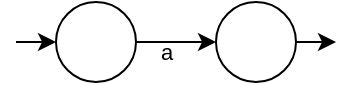 <mxfile compressed="false" version="20.4.1" type="github" pages="9">
  <diagram id="FjFBD52PPPTVZgeCrdec" name="Simple Transition">
    <mxGraphModel dx="1422" dy="796" grid="1" gridSize="10" guides="1" tooltips="1" connect="1" arrows="1" fold="1" page="1" pageScale="1" pageWidth="450" pageHeight="50" math="0" shadow="0">
      <root>
        <mxCell id="0" />
        <mxCell id="1" parent="0" />
        <mxCell id="ZcSYiOxCEgLbsl9b3wAu-1" value="" style="ellipse;whiteSpace=wrap;html=1;aspect=fixed;" parent="1" vertex="1">
          <mxGeometry x="165" y="5" width="40" height="40" as="geometry" />
        </mxCell>
        <mxCell id="ZcSYiOxCEgLbsl9b3wAu-2" value="" style="ellipse;whiteSpace=wrap;html=1;aspect=fixed;shadow=0;" parent="1" vertex="1">
          <mxGeometry x="245" y="5" width="40" height="40" as="geometry" />
        </mxCell>
        <mxCell id="ZcSYiOxCEgLbsl9b3wAu-3" value="a" style="endArrow=classic;html=1;rounded=0;exitX=1;exitY=0.5;exitDx=0;exitDy=0;entryX=0;entryY=0.5;entryDx=0;entryDy=0;labelBackgroundColor=none;" parent="1" source="ZcSYiOxCEgLbsl9b3wAu-1" target="ZcSYiOxCEgLbsl9b3wAu-2" edge="1">
          <mxGeometry x="-0.25" y="-5" width="50" height="50" relative="1" as="geometry">
            <mxPoint x="240" y="145" as="sourcePoint" />
            <mxPoint x="290" y="95" as="targetPoint" />
            <mxPoint as="offset" />
          </mxGeometry>
        </mxCell>
        <mxCell id="ZcSYiOxCEgLbsl9b3wAu-5" value="" style="endArrow=classic;html=1;rounded=0;entryX=0;entryY=0.5;entryDx=0;entryDy=0;" parent="1" target="ZcSYiOxCEgLbsl9b3wAu-1" edge="1">
          <mxGeometry width="50" height="50" relative="1" as="geometry">
            <mxPoint x="145" y="25" as="sourcePoint" />
            <mxPoint x="295" y="95" as="targetPoint" />
          </mxGeometry>
        </mxCell>
        <mxCell id="ZcSYiOxCEgLbsl9b3wAu-6" value="" style="endArrow=classic;html=1;rounded=0;exitX=1;exitY=0.5;exitDx=0;exitDy=0;" parent="1" source="ZcSYiOxCEgLbsl9b3wAu-2" edge="1">
          <mxGeometry width="50" height="50" relative="1" as="geometry">
            <mxPoint x="375" y="65" as="sourcePoint" />
            <mxPoint x="305" y="25" as="targetPoint" />
          </mxGeometry>
        </mxCell>
      </root>
    </mxGraphModel>
  </diagram>
  <diagram id="ExRZZvXYkZQcpSpnyIzT" name="Alternative">
    <mxGraphModel dx="1422" dy="796" grid="1" gridSize="10" guides="1" tooltips="1" connect="1" arrows="1" fold="1" page="1" pageScale="1" pageWidth="450" pageHeight="200" math="0" shadow="0">
      <root>
        <mxCell id="0" />
        <mxCell id="1" parent="0" />
        <mxCell id="WT29fgqmvK17CbrcokTM-7" value="A(t)" style="ellipse;whiteSpace=wrap;html=1;shadow=0;" parent="1" vertex="1">
          <mxGeometry x="145" y="110" width="160" height="80" as="geometry" />
        </mxCell>
        <mxCell id="WT29fgqmvK17CbrcokTM-8" value="A(s)" style="ellipse;whiteSpace=wrap;html=1;shadow=0;" parent="1" vertex="1">
          <mxGeometry x="145" y="10" width="160" height="80" as="geometry" />
        </mxCell>
        <mxCell id="WT29fgqmvK17CbrcokTM-1" value="" style="ellipse;whiteSpace=wrap;html=1;aspect=fixed;shadow=0;" parent="1" vertex="1">
          <mxGeometry x="85" y="80" width="40" height="40" as="geometry" />
        </mxCell>
        <mxCell id="WT29fgqmvK17CbrcokTM-2" value="" style="endArrow=classic;html=1;rounded=0;entryX=0;entryY=0.5;entryDx=0;entryDy=0;" parent="1" target="WT29fgqmvK17CbrcokTM-1" edge="1">
          <mxGeometry width="50" height="50" relative="1" as="geometry">
            <mxPoint x="55" y="100" as="sourcePoint" />
            <mxPoint x="335" y="210" as="targetPoint" />
          </mxGeometry>
        </mxCell>
        <mxCell id="WT29fgqmvK17CbrcokTM-3" value="s&lt;sub&gt;s&lt;/sub&gt;" style="ellipse;whiteSpace=wrap;html=1;aspect=fixed;shadow=0;" parent="1" vertex="1">
          <mxGeometry x="165" y="30" width="40" height="40" as="geometry" />
        </mxCell>
        <mxCell id="WT29fgqmvK17CbrcokTM-4" value="s&lt;sub&gt;t&lt;/sub&gt;" style="ellipse;whiteSpace=wrap;html=1;aspect=fixed;shadow=0;" parent="1" vertex="1">
          <mxGeometry x="165" y="130" width="40" height="40" as="geometry" />
        </mxCell>
        <mxCell id="WT29fgqmvK17CbrcokTM-5" value="e&lt;sub&gt;s&lt;/sub&gt;" style="ellipse;whiteSpace=wrap;html=1;aspect=fixed;shadow=0;" parent="1" vertex="1">
          <mxGeometry x="245" y="30" width="40" height="40" as="geometry" />
        </mxCell>
        <mxCell id="WT29fgqmvK17CbrcokTM-6" value="e&lt;sub&gt;t&lt;/sub&gt;" style="ellipse;whiteSpace=wrap;html=1;aspect=fixed;shadow=0;" parent="1" vertex="1">
          <mxGeometry x="245" y="130" width="40" height="40" as="geometry" />
        </mxCell>
        <mxCell id="WT29fgqmvK17CbrcokTM-11" value="&lt;strong role=&quot;doc-subtitle&quot; class=&quot;header-char&quot;&gt;ε&lt;/strong&gt;" style="endArrow=classic;html=1;rounded=0;entryX=0;entryY=0.5;entryDx=0;entryDy=0;exitX=1;exitY=0.5;exitDx=0;exitDy=0;labelBackgroundColor=none;" parent="1" source="WT29fgqmvK17CbrcokTM-1" target="WT29fgqmvK17CbrcokTM-3" edge="1">
          <mxGeometry x="-0.317" y="5" width="50" height="50" relative="1" as="geometry">
            <mxPoint x="275" y="170" as="sourcePoint" />
            <mxPoint x="325" y="120" as="targetPoint" />
            <mxPoint as="offset" />
          </mxGeometry>
        </mxCell>
        <mxCell id="WT29fgqmvK17CbrcokTM-12" value="&lt;strong role=&quot;doc-subtitle&quot; class=&quot;header-char&quot;&gt;ε&lt;/strong&gt;" style="endArrow=classic;html=1;rounded=0;exitX=1;exitY=0.5;exitDx=0;exitDy=0;entryX=0;entryY=0.5;entryDx=0;entryDy=0;labelBackgroundColor=none;" parent="1" source="WT29fgqmvK17CbrcokTM-1" target="WT29fgqmvK17CbrcokTM-4" edge="1">
          <mxGeometry x="-0.317" y="-5" width="50" height="50" relative="1" as="geometry">
            <mxPoint x="275" y="170" as="sourcePoint" />
            <mxPoint x="325" y="120" as="targetPoint" />
            <mxPoint as="offset" />
          </mxGeometry>
        </mxCell>
        <mxCell id="WT29fgqmvK17CbrcokTM-14" value="" style="ellipse;whiteSpace=wrap;html=1;aspect=fixed;shadow=0;" parent="1" vertex="1">
          <mxGeometry x="325" y="80" width="40" height="40" as="geometry" />
        </mxCell>
        <mxCell id="WT29fgqmvK17CbrcokTM-16" value="&lt;strong role=&quot;doc-subtitle&quot; class=&quot;header-char&quot;&gt;ε&lt;/strong&gt;" style="endArrow=classic;html=1;curved=1;exitX=1;exitY=0.5;exitDx=0;exitDy=0;entryX=0;entryY=0.5;entryDx=0;entryDy=0;labelBackgroundColor=none;" parent="1" source="WT29fgqmvK17CbrcokTM-6" target="WT29fgqmvK17CbrcokTM-14" edge="1">
          <mxGeometry x="0.317" y="-5" width="50" height="50" relative="1" as="geometry">
            <mxPoint x="345" y="200" as="sourcePoint" />
            <mxPoint x="395" y="150" as="targetPoint" />
            <mxPoint as="offset" />
          </mxGeometry>
        </mxCell>
        <mxCell id="WT29fgqmvK17CbrcokTM-17" value="&lt;strong role=&quot;doc-subtitle&quot; class=&quot;header-char&quot;&gt;ε&lt;/strong&gt;" style="endArrow=classic;html=1;curved=1;exitX=1;exitY=0.5;exitDx=0;exitDy=0;entryX=0;entryY=0.5;entryDx=0;entryDy=0;labelBackgroundColor=none;" parent="1" source="WT29fgqmvK17CbrcokTM-5" target="WT29fgqmvK17CbrcokTM-14" edge="1">
          <mxGeometry x="0.317" y="5" width="50" height="50" relative="1" as="geometry">
            <mxPoint x="375" y="220" as="sourcePoint" />
            <mxPoint x="425" y="170" as="targetPoint" />
            <mxPoint as="offset" />
          </mxGeometry>
        </mxCell>
        <mxCell id="IZQ4M4dnEzdrFTTiwhNa-1" value="" style="endArrow=classic;html=1;curved=1;exitX=1;exitY=0.5;exitDx=0;exitDy=0;" parent="1" source="WT29fgqmvK17CbrcokTM-14" edge="1">
          <mxGeometry width="50" height="50" relative="1" as="geometry">
            <mxPoint x="205" y="170" as="sourcePoint" />
            <mxPoint x="395" y="100" as="targetPoint" />
          </mxGeometry>
        </mxCell>
      </root>
    </mxGraphModel>
  </diagram>
  <diagram id="haSEezHQOdK9hgZTcB3U" name="Concatenation">
    <mxGraphModel dx="1422" dy="796" grid="1" gridSize="10" guides="1" tooltips="1" connect="1" arrows="1" fold="1" page="1" pageScale="1" pageWidth="450" pageHeight="100" math="0" shadow="0">
      <root>
        <mxCell id="0" />
        <mxCell id="1" parent="0" />
        <mxCell id="R_yFf4bAVIIkgoLTpM1l-1" value="A(t)" style="ellipse;whiteSpace=wrap;html=1;shadow=0;fillColor=none;" parent="1" vertex="1">
          <mxGeometry x="195" y="10" width="160" height="80" as="geometry" />
        </mxCell>
        <mxCell id="R_yFf4bAVIIkgoLTpM1l-2" value="A(s)" style="ellipse;whiteSpace=wrap;html=1;shadow=0;fillColor=none;fillStyle=dashed;gradientColor=none;" parent="1" vertex="1">
          <mxGeometry x="95" y="10" width="160" height="80" as="geometry" />
        </mxCell>
        <mxCell id="R_yFf4bAVIIkgoLTpM1l-3" value="" style="ellipse;whiteSpace=wrap;html=1;aspect=fixed;shadow=0;" parent="1" vertex="1">
          <mxGeometry x="35" y="30" width="40" height="40" as="geometry" />
        </mxCell>
        <mxCell id="R_yFf4bAVIIkgoLTpM1l-4" value="" style="endArrow=classic;html=1;rounded=0;entryX=0;entryY=0.5;entryDx=0;entryDy=0;" parent="1" target="R_yFf4bAVIIkgoLTpM1l-3" edge="1">
          <mxGeometry width="50" height="50" relative="1" as="geometry">
            <mxPoint x="15" y="50" as="sourcePoint" />
            <mxPoint x="285" y="160" as="targetPoint" />
          </mxGeometry>
        </mxCell>
        <mxCell id="R_yFf4bAVIIkgoLTpM1l-5" value="s&lt;sub&gt;s&lt;/sub&gt;" style="ellipse;whiteSpace=wrap;html=1;aspect=fixed;shadow=0;" parent="1" vertex="1">
          <mxGeometry x="115" y="30" width="40" height="40" as="geometry" />
        </mxCell>
        <mxCell id="R_yFf4bAVIIkgoLTpM1l-7" value="e&lt;sub&gt;s&lt;/sub&gt;/s&lt;sub&gt;t&lt;/sub&gt;&lt;br&gt;&lt;sub&gt;&lt;/sub&gt;" style="ellipse;whiteSpace=wrap;html=1;aspect=fixed;shadow=0;" parent="1" vertex="1">
          <mxGeometry x="205" y="30" width="40" height="40" as="geometry" />
        </mxCell>
        <mxCell id="R_yFf4bAVIIkgoLTpM1l-8" value="e&lt;sub&gt;t&lt;/sub&gt;" style="ellipse;whiteSpace=wrap;html=1;aspect=fixed;shadow=0;" parent="1" vertex="1">
          <mxGeometry x="295" y="30" width="40" height="40" as="geometry" />
        </mxCell>
        <mxCell id="R_yFf4bAVIIkgoLTpM1l-9" value="&lt;strong role=&quot;doc-subtitle&quot; class=&quot;header-char&quot;&gt;ε&lt;/strong&gt;" style="endArrow=classic;html=1;rounded=0;entryX=0;entryY=0.5;entryDx=0;entryDy=0;exitX=1;exitY=0.5;exitDx=0;exitDy=0;" parent="1" source="R_yFf4bAVIIkgoLTpM1l-3" target="R_yFf4bAVIIkgoLTpM1l-5" edge="1">
          <mxGeometry x="-0.5" y="10" width="50" height="50" relative="1" as="geometry">
            <mxPoint x="225" y="120" as="sourcePoint" />
            <mxPoint x="275" y="70" as="targetPoint" />
            <mxPoint as="offset" />
          </mxGeometry>
        </mxCell>
        <mxCell id="R_yFf4bAVIIkgoLTpM1l-11" value="" style="ellipse;whiteSpace=wrap;html=1;aspect=fixed;shadow=0;" parent="1" vertex="1">
          <mxGeometry x="375" y="30" width="40" height="40" as="geometry" />
        </mxCell>
        <mxCell id="R_yFf4bAVIIkgoLTpM1l-12" value="&lt;strong role=&quot;doc-subtitle&quot; class=&quot;header-char&quot;&gt;ε&lt;/strong&gt;" style="endArrow=classic;html=1;curved=1;exitX=1;exitY=0.5;exitDx=0;exitDy=0;entryX=0;entryY=0.5;entryDx=0;entryDy=0;" parent="1" source="R_yFf4bAVIIkgoLTpM1l-8" target="R_yFf4bAVIIkgoLTpM1l-11" edge="1">
          <mxGeometry x="0.5" y="10" width="50" height="50" relative="1" as="geometry">
            <mxPoint x="335" y="150" as="sourcePoint" />
            <mxPoint x="385" y="100" as="targetPoint" />
            <mxPoint as="offset" />
          </mxGeometry>
        </mxCell>
        <mxCell id="BfqwEwnX09HDbr6ztwBO-1" value="" style="endArrow=classic;html=1;curved=1;exitX=1;exitY=0.5;exitDx=0;exitDy=0;" parent="1" source="R_yFf4bAVIIkgoLTpM1l-11" edge="1">
          <mxGeometry width="50" height="50" relative="1" as="geometry">
            <mxPoint x="435" y="170" as="sourcePoint" />
            <mxPoint x="435" y="50" as="targetPoint" />
          </mxGeometry>
        </mxCell>
      </root>
    </mxGraphModel>
  </diagram>
  <diagram id="zsSbV3kMjHKZPs7XEsJU" name="Kleene Star">
    <mxGraphModel dx="1422" dy="796" grid="1" gridSize="10" guides="1" tooltips="1" connect="1" arrows="1" fold="1" page="1" pageScale="1" pageWidth="450" pageHeight="150" math="0" shadow="0">
      <root>
        <mxCell id="0" />
        <mxCell id="1" parent="0" />
        <mxCell id="j0ng6TKHk68S0bHAMgDO-2" value="A(s)" style="ellipse;whiteSpace=wrap;html=1;shadow=0;fillColor=none;fillStyle=dashed;gradientColor=none;" parent="1" vertex="1">
          <mxGeometry x="145" y="30" width="160" height="80" as="geometry" />
        </mxCell>
        <mxCell id="j0ng6TKHk68S0bHAMgDO-24" value="ε" style="edgeStyle=orthogonalEdgeStyle;curved=1;orthogonalLoop=1;jettySize=auto;html=1;exitX=0.5;exitY=1;exitDx=0;exitDy=0;entryX=0.5;entryY=1;entryDx=0;entryDy=0;" parent="1" source="j0ng6TKHk68S0bHAMgDO-3" target="j0ng6TKHk68S0bHAMgDO-9" edge="1">
          <mxGeometry y="-10" relative="1" as="geometry">
            <Array as="points">
              <mxPoint x="105" y="130" />
              <mxPoint x="345" y="130" />
            </Array>
            <mxPoint as="offset" />
          </mxGeometry>
        </mxCell>
        <mxCell id="j0ng6TKHk68S0bHAMgDO-3" value="" style="ellipse;whiteSpace=wrap;html=1;aspect=fixed;shadow=0;" parent="1" vertex="1">
          <mxGeometry x="85" y="50" width="40" height="40" as="geometry" />
        </mxCell>
        <mxCell id="j0ng6TKHk68S0bHAMgDO-4" value="" style="endArrow=classic;html=1;rounded=0;entryX=0;entryY=0.5;entryDx=0;entryDy=0;" parent="1" target="j0ng6TKHk68S0bHAMgDO-3" edge="1">
          <mxGeometry width="50" height="50" relative="1" as="geometry">
            <mxPoint x="65" y="70" as="sourcePoint" />
            <mxPoint x="335" y="180" as="targetPoint" />
          </mxGeometry>
        </mxCell>
        <mxCell id="j0ng6TKHk68S0bHAMgDO-5" value="s&lt;sub&gt;s&lt;/sub&gt;" style="ellipse;whiteSpace=wrap;html=1;aspect=fixed;shadow=0;" parent="1" vertex="1">
          <mxGeometry x="165" y="50" width="40" height="40" as="geometry" />
        </mxCell>
        <mxCell id="j0ng6TKHk68S0bHAMgDO-25" value="ε" style="edgeStyle=orthogonalEdgeStyle;curved=1;orthogonalLoop=1;jettySize=auto;html=1;exitX=0.5;exitY=0;exitDx=0;exitDy=0;entryX=0.5;entryY=0;entryDx=0;entryDy=0;" parent="1" source="j0ng6TKHk68S0bHAMgDO-6" target="j0ng6TKHk68S0bHAMgDO-5" edge="1">
          <mxGeometry y="-10" relative="1" as="geometry">
            <Array as="points">
              <mxPoint x="265" y="20" />
              <mxPoint x="185" y="20" />
            </Array>
            <mxPoint as="offset" />
          </mxGeometry>
        </mxCell>
        <mxCell id="j0ng6TKHk68S0bHAMgDO-6" value="e&lt;sub&gt;s&lt;/sub&gt;" style="ellipse;whiteSpace=wrap;html=1;aspect=fixed;shadow=0;" parent="1" vertex="1">
          <mxGeometry x="245" y="50" width="40" height="40" as="geometry" />
        </mxCell>
        <mxCell id="j0ng6TKHk68S0bHAMgDO-8" value="&lt;strong role=&quot;doc-subtitle&quot; class=&quot;header-char&quot;&gt;ε&lt;/strong&gt;" style="endArrow=classic;html=1;rounded=0;entryX=0;entryY=0.5;entryDx=0;entryDy=0;exitX=1;exitY=0.5;exitDx=0;exitDy=0;" parent="1" source="j0ng6TKHk68S0bHAMgDO-3" target="j0ng6TKHk68S0bHAMgDO-5" edge="1">
          <mxGeometry x="-0.5" y="10" width="50" height="50" relative="1" as="geometry">
            <mxPoint x="275" y="140" as="sourcePoint" />
            <mxPoint x="325" y="90" as="targetPoint" />
            <mxPoint as="offset" />
          </mxGeometry>
        </mxCell>
        <mxCell id="j0ng6TKHk68S0bHAMgDO-9" value="" style="ellipse;whiteSpace=wrap;html=1;aspect=fixed;shadow=0;" parent="1" vertex="1">
          <mxGeometry x="325" y="50" width="40" height="40" as="geometry" />
        </mxCell>
        <mxCell id="j0ng6TKHk68S0bHAMgDO-10" value="&lt;strong role=&quot;doc-subtitle&quot; class=&quot;header-char&quot;&gt;ε&lt;/strong&gt;" style="endArrow=classic;html=1;curved=1;exitX=1;exitY=0.5;exitDx=0;exitDy=0;entryX=0;entryY=0.5;entryDx=0;entryDy=0;" parent="1" source="j0ng6TKHk68S0bHAMgDO-6" target="j0ng6TKHk68S0bHAMgDO-9" edge="1">
          <mxGeometry x="0.5" y="10" width="50" height="50" relative="1" as="geometry">
            <mxPoint x="465" y="70.0" as="sourcePoint" />
            <mxPoint x="435" y="120" as="targetPoint" />
            <mxPoint as="offset" />
          </mxGeometry>
        </mxCell>
        <mxCell id="j0ng6TKHk68S0bHAMgDO-11" value="" style="endArrow=classic;html=1;curved=1;exitX=1;exitY=0.5;exitDx=0;exitDy=0;" parent="1" source="j0ng6TKHk68S0bHAMgDO-9" edge="1">
          <mxGeometry width="50" height="50" relative="1" as="geometry">
            <mxPoint x="485" y="190" as="sourcePoint" />
            <mxPoint x="385" y="70" as="targetPoint" />
          </mxGeometry>
        </mxCell>
      </root>
    </mxGraphModel>
  </diagram>
  <diagram id="Zhb08rMJHqOU-aG4_Cx2" name="Example TC - NFA">
    <mxGraphModel dx="981" dy="549" grid="1" gridSize="10" guides="1" tooltips="1" connect="1" arrows="1" fold="1" page="1" pageScale="1" pageWidth="570" pageHeight="200" background="none" math="0" shadow="0">
      <root>
        <mxCell id="0" />
        <mxCell id="1" parent="0" />
        <mxCell id="CbVR_hPS0az8DpD8Irt1-1" value="1" style="ellipse;whiteSpace=wrap;html=1;aspect=fixed;" parent="1" vertex="1">
          <mxGeometry x="30" y="75" width="40" height="40" as="geometry" />
        </mxCell>
        <mxCell id="CbVR_hPS0az8DpD8Irt1-2" value="2" style="ellipse;whiteSpace=wrap;html=1;aspect=fixed;" parent="1" vertex="1">
          <mxGeometry x="90" y="35" width="40" height="40" as="geometry" />
        </mxCell>
        <mxCell id="CbVR_hPS0az8DpD8Irt1-3" value="4" style="ellipse;whiteSpace=wrap;html=1;aspect=fixed;" parent="1" vertex="1">
          <mxGeometry x="90" y="115" width="40" height="40" as="geometry" />
        </mxCell>
        <mxCell id="CbVR_hPS0az8DpD8Irt1-4" value="3" style="ellipse;whiteSpace=wrap;html=1;aspect=fixed;" parent="1" vertex="1">
          <mxGeometry x="150" y="35" width="40" height="40" as="geometry" />
        </mxCell>
        <mxCell id="CbVR_hPS0az8DpD8Irt1-5" value="5" style="ellipse;whiteSpace=wrap;html=1;aspect=fixed;" parent="1" vertex="1">
          <mxGeometry x="150" y="115" width="40" height="40" as="geometry" />
        </mxCell>
        <mxCell id="4pPh4lR1dMZTlUkLBdqt-7" value="ε" style="edgeStyle=orthogonalEdgeStyle;rounded=0;orthogonalLoop=1;jettySize=auto;exitX=1;exitY=0.5;exitDx=0;exitDy=0;entryX=0;entryY=0.5;entryDx=0;entryDy=0;labelBackgroundColor=none;" parent="1" source="CbVR_hPS0az8DpD8Irt1-6" target="CbVR_hPS0az8DpD8Irt1-7" edge="1">
          <mxGeometry y="-10" relative="1" as="geometry">
            <mxPoint as="offset" />
          </mxGeometry>
        </mxCell>
        <mxCell id="4pPh4lR1dMZTlUkLBdqt-15" value="ε" style="edgeStyle=orthogonalEdgeStyle;orthogonalLoop=1;jettySize=auto;exitX=0.5;exitY=0;exitDx=0;exitDy=0;entryX=0.5;entryY=0;entryDx=0;entryDy=0;curved=1;labelBackgroundColor=none;fontStyle=0" parent="1" source="CbVR_hPS0az8DpD8Irt1-6" target="CbVR_hPS0az8DpD8Irt1-13" edge="1">
          <mxGeometry x="0.027" y="10" relative="1" as="geometry">
            <Array as="points">
              <mxPoint x="230" y="25" />
              <mxPoint x="540" y="25" />
            </Array>
            <mxPoint as="offset" />
          </mxGeometry>
        </mxCell>
        <mxCell id="CbVR_hPS0az8DpD8Irt1-6" value="6" style="ellipse;whiteSpace=wrap;html=1;aspect=fixed;" parent="1" vertex="1">
          <mxGeometry x="210" y="75" width="40" height="40" as="geometry" />
        </mxCell>
        <mxCell id="CbVR_hPS0az8DpD8Irt1-7" value="7" style="ellipse;whiteSpace=wrap;html=1;aspect=fixed;" parent="1" vertex="1">
          <mxGeometry x="270" y="75" width="40" height="40" as="geometry" />
        </mxCell>
        <mxCell id="CbVR_hPS0az8DpD8Irt1-8" value="8" style="ellipse;whiteSpace=wrap;html=1;aspect=fixed;" parent="1" vertex="1">
          <mxGeometry x="330" y="35" width="40" height="40" as="geometry" />
        </mxCell>
        <mxCell id="CbVR_hPS0az8DpD8Irt1-9" value="10" style="ellipse;whiteSpace=wrap;html=1;aspect=fixed;" parent="1" vertex="1">
          <mxGeometry x="330" y="115" width="40" height="40" as="geometry" />
        </mxCell>
        <mxCell id="CbVR_hPS0az8DpD8Irt1-10" value="9" style="ellipse;whiteSpace=wrap;html=1;aspect=fixed;" parent="1" vertex="1">
          <mxGeometry x="390" y="35" width="40" height="40" as="geometry" />
        </mxCell>
        <mxCell id="CbVR_hPS0az8DpD8Irt1-11" value="11" style="ellipse;whiteSpace=wrap;html=1;aspect=fixed;" parent="1" vertex="1">
          <mxGeometry x="390" y="115" width="40" height="40" as="geometry" />
        </mxCell>
        <mxCell id="4pPh4lR1dMZTlUkLBdqt-16" value="ε" style="edgeStyle=orthogonalEdgeStyle;rounded=1;orthogonalLoop=1;jettySize=auto;exitX=0.5;exitY=1;exitDx=0;exitDy=0;entryX=0.5;entryY=1;entryDx=0;entryDy=0;labelBackgroundColor=none;" parent="1" source="CbVR_hPS0az8DpD8Irt1-12" target="CbVR_hPS0az8DpD8Irt1-7" edge="1">
          <mxGeometry y="10" relative="1" as="geometry">
            <Array as="points">
              <mxPoint x="470" y="175" />
              <mxPoint x="290" y="175" />
            </Array>
            <mxPoint as="offset" />
          </mxGeometry>
        </mxCell>
        <mxCell id="CbVR_hPS0az8DpD8Irt1-12" value="12" style="ellipse;whiteSpace=wrap;html=1;aspect=fixed;" parent="1" vertex="1">
          <mxGeometry x="450" y="75" width="40" height="40" as="geometry" />
        </mxCell>
        <mxCell id="CbVR_hPS0az8DpD8Irt1-13" value="" style="ellipse;whiteSpace=wrap;html=1;aspect=fixed;perimeterSpacing=1;strokeWidth=1;fillStyle=auto;fillColor=#FFFFFF;" parent="1" vertex="1">
          <mxGeometry x="520" y="75" width="40" height="40" as="geometry" />
        </mxCell>
        <mxCell id="CbVR_hPS0az8DpD8Irt1-14" value="13" style="ellipse;whiteSpace=wrap;html=1;aspect=fixed;fillStyle=auto;strokeWidth=1;fillColor=#FFFFFF;" parent="1" vertex="1">
          <mxGeometry x="525" y="80" width="30" height="30" as="geometry" />
        </mxCell>
        <mxCell id="4pPh4lR1dMZTlUkLBdqt-1" value="ε" style="endArrow=classic;rounded=0;exitX=1;exitY=0;exitDx=0;exitDy=0;entryX=0;entryY=1;entryDx=0;entryDy=0;labelBackgroundColor=none;" parent="1" source="CbVR_hPS0az8DpD8Irt1-1" target="CbVR_hPS0az8DpD8Irt1-2" edge="1">
          <mxGeometry x="0.193" y="7" width="50" height="50" relative="1" as="geometry">
            <mxPoint x="360" y="325" as="sourcePoint" />
            <mxPoint x="410" y="275" as="targetPoint" />
            <mxPoint as="offset" />
          </mxGeometry>
        </mxCell>
        <mxCell id="4pPh4lR1dMZTlUkLBdqt-2" value="ε" style="endArrow=classic;rounded=0;exitX=1;exitY=1;exitDx=0;exitDy=0;entryX=0;entryY=0;entryDx=0;entryDy=0;labelBackgroundColor=none;" parent="1" source="CbVR_hPS0az8DpD8Irt1-1" target="CbVR_hPS0az8DpD8Irt1-3" edge="1">
          <mxGeometry x="0.193" y="-7" width="50" height="50" relative="1" as="geometry">
            <mxPoint x="360" y="325" as="sourcePoint" />
            <mxPoint x="410" y="275" as="targetPoint" />
            <mxPoint as="offset" />
          </mxGeometry>
        </mxCell>
        <mxCell id="4pPh4lR1dMZTlUkLBdqt-3" value="b" style="endArrow=classic;html=1;rounded=0;exitX=1;exitY=0.5;exitDx=0;exitDy=0;entryX=0;entryY=0.5;entryDx=0;entryDy=0;labelBackgroundColor=none;" parent="1" source="CbVR_hPS0az8DpD8Irt1-3" target="CbVR_hPS0az8DpD8Irt1-5" edge="1">
          <mxGeometry y="-10" width="50" height="50" relative="1" as="geometry">
            <mxPoint x="360" y="275" as="sourcePoint" />
            <mxPoint x="410" y="225" as="targetPoint" />
            <mxPoint as="offset" />
          </mxGeometry>
        </mxCell>
        <mxCell id="4pPh4lR1dMZTlUkLBdqt-4" value="a" style="endArrow=classic;html=1;rounded=0;exitX=1;exitY=0.5;exitDx=0;exitDy=0;entryX=0;entryY=0.5;entryDx=0;entryDy=0;labelBackgroundColor=none;" parent="1" source="CbVR_hPS0az8DpD8Irt1-2" target="CbVR_hPS0az8DpD8Irt1-4" edge="1">
          <mxGeometry y="-10" width="50" height="50" relative="1" as="geometry">
            <mxPoint x="360" y="375" as="sourcePoint" />
            <mxPoint x="410" y="325" as="targetPoint" />
            <mxPoint as="offset" />
          </mxGeometry>
        </mxCell>
        <mxCell id="4pPh4lR1dMZTlUkLBdqt-5" value="ε" style="endArrow=classic;rounded=0;exitX=1;exitY=0;exitDx=0;exitDy=0;entryX=0;entryY=1;entryDx=0;entryDy=0;labelBackgroundColor=none;" parent="1" source="CbVR_hPS0az8DpD8Irt1-5" target="CbVR_hPS0az8DpD8Irt1-6" edge="1">
          <mxGeometry x="-0.193" y="-7" width="50" height="50" relative="1" as="geometry">
            <mxPoint x="360" y="325" as="sourcePoint" />
            <mxPoint x="410" y="275" as="targetPoint" />
            <mxPoint as="offset" />
          </mxGeometry>
        </mxCell>
        <mxCell id="4pPh4lR1dMZTlUkLBdqt-6" value="ε" style="endArrow=classic;rounded=0;exitX=1;exitY=1;exitDx=0;exitDy=0;entryX=0;entryY=0;entryDx=0;entryDy=0;labelBackgroundColor=none;" parent="1" source="CbVR_hPS0az8DpD8Irt1-4" target="CbVR_hPS0az8DpD8Irt1-6" edge="1">
          <mxGeometry x="-0.193" y="7" width="50" height="50" relative="1" as="geometry">
            <mxPoint x="360" y="325" as="sourcePoint" />
            <mxPoint x="410" y="275" as="targetPoint" />
            <mxPoint as="offset" />
          </mxGeometry>
        </mxCell>
        <mxCell id="4pPh4lR1dMZTlUkLBdqt-8" value="ε" style="endArrow=classic;rounded=0;exitX=1;exitY=0;exitDx=0;exitDy=0;entryX=0;entryY=1;entryDx=0;entryDy=0;labelBackgroundColor=none;" parent="1" source="CbVR_hPS0az8DpD8Irt1-7" target="CbVR_hPS0az8DpD8Irt1-8" edge="1">
          <mxGeometry x="0.193" y="7" width="50" height="50" relative="1" as="geometry">
            <mxPoint x="360" y="325" as="sourcePoint" />
            <mxPoint x="410" y="275" as="targetPoint" />
            <mxPoint as="offset" />
          </mxGeometry>
        </mxCell>
        <mxCell id="4pPh4lR1dMZTlUkLBdqt-9" value="ε" style="endArrow=classic;rounded=0;exitX=1;exitY=1;exitDx=0;exitDy=0;entryX=0;entryY=0;entryDx=0;entryDy=0;labelBackgroundColor=none;" parent="1" source="CbVR_hPS0az8DpD8Irt1-7" target="CbVR_hPS0az8DpD8Irt1-9" edge="1">
          <mxGeometry x="0.193" y="-7" width="50" height="50" relative="1" as="geometry">
            <mxPoint x="360" y="325" as="sourcePoint" />
            <mxPoint x="410" y="275" as="targetPoint" />
            <mxPoint as="offset" />
          </mxGeometry>
        </mxCell>
        <mxCell id="4pPh4lR1dMZTlUkLBdqt-10" value="b" style="endArrow=classic;html=1;rounded=0;exitX=1;exitY=0.5;exitDx=0;exitDy=0;entryX=0;entryY=0.5;entryDx=0;entryDy=0;labelBackgroundColor=none;" parent="1" source="CbVR_hPS0az8DpD8Irt1-9" target="CbVR_hPS0az8DpD8Irt1-11" edge="1">
          <mxGeometry y="-10" width="50" height="50" relative="1" as="geometry">
            <mxPoint x="360" y="325" as="sourcePoint" />
            <mxPoint x="410" y="275" as="targetPoint" />
            <mxPoint as="offset" />
          </mxGeometry>
        </mxCell>
        <mxCell id="4pPh4lR1dMZTlUkLBdqt-11" value="a" style="endArrow=classic;html=1;rounded=0;exitX=1;exitY=0.5;exitDx=0;exitDy=0;entryX=0;entryY=0.5;entryDx=0;entryDy=0;labelBackgroundColor=none;" parent="1" source="CbVR_hPS0az8DpD8Irt1-8" target="CbVR_hPS0az8DpD8Irt1-10" edge="1">
          <mxGeometry y="-10" width="50" height="50" relative="1" as="geometry">
            <mxPoint x="360" y="325" as="sourcePoint" />
            <mxPoint x="410" y="275" as="targetPoint" />
            <mxPoint as="offset" />
          </mxGeometry>
        </mxCell>
        <mxCell id="4pPh4lR1dMZTlUkLBdqt-12" value="ε" style="endArrow=classic;rounded=0;exitX=1;exitY=1;exitDx=0;exitDy=0;entryX=0;entryY=0;entryDx=0;entryDy=0;labelBackgroundColor=none;" parent="1" source="CbVR_hPS0az8DpD8Irt1-10" target="CbVR_hPS0az8DpD8Irt1-12" edge="1">
          <mxGeometry x="-0.193" y="7" width="50" height="50" relative="1" as="geometry">
            <mxPoint x="360" y="325" as="sourcePoint" />
            <mxPoint x="410" y="275" as="targetPoint" />
            <mxPoint as="offset" />
          </mxGeometry>
        </mxCell>
        <mxCell id="4pPh4lR1dMZTlUkLBdqt-13" value="ε" style="endArrow=classic;rounded=0;exitX=1;exitY=0;exitDx=0;exitDy=0;entryX=0;entryY=1;entryDx=0;entryDy=0;labelBackgroundColor=none;" parent="1" source="CbVR_hPS0az8DpD8Irt1-11" target="CbVR_hPS0az8DpD8Irt1-12" edge="1">
          <mxGeometry x="-0.193" y="-7" width="50" height="50" relative="1" as="geometry">
            <mxPoint x="360" y="325" as="sourcePoint" />
            <mxPoint x="410" y="275" as="targetPoint" />
            <mxPoint as="offset" />
          </mxGeometry>
        </mxCell>
        <mxCell id="4pPh4lR1dMZTlUkLBdqt-14" value="ε" style="endArrow=classic;rounded=0;exitX=1;exitY=0.5;exitDx=0;exitDy=0;entryX=0;entryY=0.5;entryDx=0;entryDy=0;labelBackgroundColor=none;" parent="1" source="CbVR_hPS0az8DpD8Irt1-12" target="CbVR_hPS0az8DpD8Irt1-13" edge="1">
          <mxGeometry x="0.026" y="-10" width="50" height="50" relative="1" as="geometry">
            <mxPoint x="360" y="325" as="sourcePoint" />
            <mxPoint x="410" y="275" as="targetPoint" />
            <mxPoint as="offset" />
          </mxGeometry>
        </mxCell>
        <mxCell id="T5pEHU_m6I3NROjut07v-3" value="" style="endArrow=classic;html=1;rounded=0;entryX=0;entryY=0.5;entryDx=0;entryDy=0;" edge="1" parent="1" target="CbVR_hPS0az8DpD8Irt1-1">
          <mxGeometry width="50" height="50" relative="1" as="geometry">
            <mxPoint x="10" y="95" as="sourcePoint" />
            <mxPoint x="510" y="190" as="targetPoint" />
          </mxGeometry>
        </mxCell>
      </root>
    </mxGraphModel>
  </diagram>
  <diagram name="Example TC - Marked" id="gX3UvCxO__ELKGtRYlOD">
    <mxGraphModel dx="1422" dy="796" grid="1" gridSize="10" guides="1" tooltips="1" connect="1" arrows="1" fold="1" page="1" pageScale="1" pageWidth="690" pageHeight="980" background="none" math="0" shadow="0">
      <root>
        <mxCell id="VWb0fIXRafb4I4adqrAK-0" />
        <mxCell id="VWb0fIXRafb4I4adqrAK-1" parent="VWb0fIXRafb4I4adqrAK-0" />
        <mxCell id="VWb0fIXRafb4I4adqrAK-2" value="" style="ellipse;whiteSpace=wrap;html=1;labelBackgroundColor=none;fillStyle=auto;strokeWidth=1;fillColor=#d0cee2;strokeColor=#56517e;verticalAlign=middle;labelPosition=right;verticalLabelPosition=middle;align=left;" vertex="1" parent="VWb0fIXRafb4I4adqrAK-1">
          <mxGeometry x="280" width="440" height="360" as="geometry" />
        </mxCell>
        <mxCell id="VWb0fIXRafb4I4adqrAK-3" value="A(a|b)" style="ellipse;whiteSpace=wrap;html=1;fillStyle=auto;strokeWidth=1;fillColor=#b0e3e6;labelBackgroundColor=none;strokeColor=#0e8088;opacity=80;" vertex="1" parent="VWb0fIXRafb4I4adqrAK-1">
          <mxGeometry x="360" y="40" width="280" height="280" as="geometry" />
        </mxCell>
        <mxCell id="VWb0fIXRafb4I4adqrAK-4" value="A(b)" style="ellipse;whiteSpace=wrap;html=1;fillStyle=auto;strokeWidth=1;fillColor=#ffe6cc;verticalAlign=top;strokeColor=#d79b00;" vertex="1" parent="VWb0fIXRafb4I4adqrAK-1">
          <mxGeometry x="430" y="220" width="140" height="80" as="geometry" />
        </mxCell>
        <mxCell id="VWb0fIXRafb4I4adqrAK-5" value="A(a)" style="ellipse;whiteSpace=wrap;html=1;fillStyle=auto;strokeWidth=1;fillColor=#fff2cc;verticalAlign=top;strokeColor=#d6b656;" vertex="1" parent="VWb0fIXRafb4I4adqrAK-1">
          <mxGeometry x="430" y="60" width="140" height="80" as="geometry" />
        </mxCell>
        <mxCell id="VWb0fIXRafb4I4adqrAK-6" value="A(a|b)" style="ellipse;whiteSpace=wrap;html=1;fillStyle=auto;strokeWidth=1;fillColor=#f8cecc;labelBackgroundColor=none;strokeColor=#b85450;opacity=80;" vertex="1" parent="VWb0fIXRafb4I4adqrAK-1">
          <mxGeometry x="40" y="40" width="280" height="280" as="geometry" />
        </mxCell>
        <mxCell id="VWb0fIXRafb4I4adqrAK-7" value="A(a)" style="ellipse;whiteSpace=wrap;html=1;fillStyle=auto;strokeWidth=1;fillColor=#d5e8d4;verticalAlign=top;strokeColor=#82b366;" vertex="1" parent="VWb0fIXRafb4I4adqrAK-1">
          <mxGeometry x="110" y="60" width="140" height="80" as="geometry" />
        </mxCell>
        <mxCell id="VWb0fIXRafb4I4adqrAK-8" value="A(b)" style="ellipse;whiteSpace=wrap;html=1;fillStyle=auto;strokeWidth=1;fillColor=#dae8fc;verticalAlign=top;strokeColor=#6c8ebf;" vertex="1" parent="VWb0fIXRafb4I4adqrAK-1">
          <mxGeometry x="110" y="220" width="140" height="80" as="geometry" />
        </mxCell>
        <mxCell id="VWb0fIXRafb4I4adqrAK-9" value="1" style="ellipse;whiteSpace=wrap;html=1;aspect=fixed;" vertex="1" parent="VWb0fIXRafb4I4adqrAK-1">
          <mxGeometry x="40" y="160" width="40" height="40" as="geometry" />
        </mxCell>
        <mxCell id="VWb0fIXRafb4I4adqrAK-10" value="2" style="ellipse;whiteSpace=wrap;html=1;aspect=fixed;" vertex="1" parent="VWb0fIXRafb4I4adqrAK-1">
          <mxGeometry x="120" y="80" width="40" height="40" as="geometry" />
        </mxCell>
        <mxCell id="VWb0fIXRafb4I4adqrAK-11" value="4" style="ellipse;whiteSpace=wrap;html=1;aspect=fixed;" vertex="1" parent="VWb0fIXRafb4I4adqrAK-1">
          <mxGeometry x="120" y="240" width="40" height="40" as="geometry" />
        </mxCell>
        <mxCell id="VWb0fIXRafb4I4adqrAK-12" value="3" style="ellipse;whiteSpace=wrap;html=1;aspect=fixed;" vertex="1" parent="VWb0fIXRafb4I4adqrAK-1">
          <mxGeometry x="200" y="80" width="40" height="40" as="geometry" />
        </mxCell>
        <mxCell id="VWb0fIXRafb4I4adqrAK-13" value="5" style="ellipse;whiteSpace=wrap;html=1;aspect=fixed;" vertex="1" parent="VWb0fIXRafb4I4adqrAK-1">
          <mxGeometry x="200" y="240" width="40" height="40" as="geometry" />
        </mxCell>
        <mxCell id="VWb0fIXRafb4I4adqrAK-14" value="&lt;strong role=&quot;doc-subtitle&quot; class=&quot;header-char&quot;&gt;ε&lt;/strong&gt;" style="edgeStyle=orthogonalEdgeStyle;rounded=0;orthogonalLoop=1;jettySize=auto;html=1;exitX=1;exitY=0.5;exitDx=0;exitDy=0;entryX=0;entryY=0.5;entryDx=0;entryDy=0;labelBackgroundColor=none;" edge="1" parent="VWb0fIXRafb4I4adqrAK-1" source="VWb0fIXRafb4I4adqrAK-16" target="VWb0fIXRafb4I4adqrAK-17">
          <mxGeometry y="-10" relative="1" as="geometry">
            <mxPoint as="offset" />
          </mxGeometry>
        </mxCell>
        <mxCell id="VWb0fIXRafb4I4adqrAK-15" value="&lt;strong role=&quot;doc-subtitle&quot; class=&quot;header-char&quot;&gt;ε&lt;/strong&gt;" style="edgeStyle=orthogonalEdgeStyle;orthogonalLoop=1;jettySize=auto;html=1;exitX=0.5;exitY=0;exitDx=0;exitDy=0;entryX=0.5;entryY=0;entryDx=0;entryDy=0;curved=1;labelBackgroundColor=none;" edge="1" parent="VWb0fIXRafb4I4adqrAK-1" source="VWb0fIXRafb4I4adqrAK-16" target="VWb0fIXRafb4I4adqrAK-24">
          <mxGeometry x="0.002" y="-10" relative="1" as="geometry">
            <Array as="points">
              <mxPoint x="300" y="20" />
              <mxPoint x="700" y="20" />
            </Array>
            <mxPoint as="offset" />
          </mxGeometry>
        </mxCell>
        <mxCell id="VWb0fIXRafb4I4adqrAK-16" value="6" style="ellipse;whiteSpace=wrap;html=1;aspect=fixed;" vertex="1" parent="VWb0fIXRafb4I4adqrAK-1">
          <mxGeometry x="280" y="160" width="40" height="40" as="geometry" />
        </mxCell>
        <mxCell id="VWb0fIXRafb4I4adqrAK-17" value="7" style="ellipse;whiteSpace=wrap;html=1;aspect=fixed;" vertex="1" parent="VWb0fIXRafb4I4adqrAK-1">
          <mxGeometry x="360" y="160" width="40" height="40" as="geometry" />
        </mxCell>
        <mxCell id="VWb0fIXRafb4I4adqrAK-18" value="8" style="ellipse;whiteSpace=wrap;html=1;aspect=fixed;" vertex="1" parent="VWb0fIXRafb4I4adqrAK-1">
          <mxGeometry x="440" y="80" width="40" height="40" as="geometry" />
        </mxCell>
        <mxCell id="VWb0fIXRafb4I4adqrAK-19" value="10" style="ellipse;whiteSpace=wrap;html=1;aspect=fixed;" vertex="1" parent="VWb0fIXRafb4I4adqrAK-1">
          <mxGeometry x="440" y="240" width="40" height="40" as="geometry" />
        </mxCell>
        <mxCell id="VWb0fIXRafb4I4adqrAK-20" value="9" style="ellipse;whiteSpace=wrap;html=1;aspect=fixed;" vertex="1" parent="VWb0fIXRafb4I4adqrAK-1">
          <mxGeometry x="520" y="80" width="40" height="40" as="geometry" />
        </mxCell>
        <mxCell id="VWb0fIXRafb4I4adqrAK-21" value="11" style="ellipse;whiteSpace=wrap;html=1;aspect=fixed;" vertex="1" parent="VWb0fIXRafb4I4adqrAK-1">
          <mxGeometry x="520" y="240" width="40" height="40" as="geometry" />
        </mxCell>
        <mxCell id="VWb0fIXRafb4I4adqrAK-22" value="&lt;strong role=&quot;doc-subtitle&quot; class=&quot;header-char&quot;&gt;ε&lt;/strong&gt;" style="edgeStyle=orthogonalEdgeStyle;rounded=1;orthogonalLoop=1;jettySize=auto;html=1;exitX=0.5;exitY=1;exitDx=0;exitDy=0;entryX=0.5;entryY=1;entryDx=0;entryDy=0;labelBackgroundColor=none;" edge="1" parent="VWb0fIXRafb4I4adqrAK-1" source="VWb0fIXRafb4I4adqrAK-23" target="VWb0fIXRafb4I4adqrAK-17">
          <mxGeometry y="10" relative="1" as="geometry">
            <Array as="points">
              <mxPoint x="620" y="330" />
              <mxPoint x="380" y="330" />
            </Array>
            <mxPoint as="offset" />
          </mxGeometry>
        </mxCell>
        <mxCell id="VWb0fIXRafb4I4adqrAK-23" value="12" style="ellipse;whiteSpace=wrap;html=1;aspect=fixed;" vertex="1" parent="VWb0fIXRafb4I4adqrAK-1">
          <mxGeometry x="600" y="160" width="40" height="40" as="geometry" />
        </mxCell>
        <mxCell id="VWb0fIXRafb4I4adqrAK-24" value="" style="ellipse;whiteSpace=wrap;html=1;aspect=fixed;perimeterSpacing=1;strokeWidth=1;fillStyle=auto;fillColor=#FFFFFF;" vertex="1" parent="VWb0fIXRafb4I4adqrAK-1">
          <mxGeometry x="680" y="160" width="40" height="40" as="geometry" />
        </mxCell>
        <mxCell id="VWb0fIXRafb4I4adqrAK-25" value="13" style="ellipse;whiteSpace=wrap;html=1;aspect=fixed;fillStyle=auto;strokeWidth=1;fillColor=#FFFFFF;" vertex="1" parent="VWb0fIXRafb4I4adqrAK-1">
          <mxGeometry x="685" y="165" width="30" height="30" as="geometry" />
        </mxCell>
        <mxCell id="VWb0fIXRafb4I4adqrAK-26" value="&lt;strong role=&quot;doc-subtitle&quot; class=&quot;header-char&quot;&gt;ε&lt;/strong&gt;" style="endArrow=classic;html=1;rounded=0;exitX=1;exitY=0;exitDx=0;exitDy=0;entryX=0;entryY=1;entryDx=0;entryDy=0;labelBackgroundColor=none;" edge="1" parent="VWb0fIXRafb4I4adqrAK-1" source="VWb0fIXRafb4I4adqrAK-9" target="VWb0fIXRafb4I4adqrAK-10">
          <mxGeometry x="0.193" y="7" width="50" height="50" relative="1" as="geometry">
            <mxPoint x="390" y="410" as="sourcePoint" />
            <mxPoint x="440" y="360" as="targetPoint" />
            <mxPoint as="offset" />
          </mxGeometry>
        </mxCell>
        <mxCell id="VWb0fIXRafb4I4adqrAK-27" value="&lt;strong role=&quot;doc-subtitle&quot; class=&quot;header-char&quot;&gt;ε&lt;/strong&gt;" style="endArrow=classic;html=1;rounded=0;exitX=1;exitY=1;exitDx=0;exitDy=0;entryX=0;entryY=0;entryDx=0;entryDy=0;labelBackgroundColor=none;" edge="1" parent="VWb0fIXRafb4I4adqrAK-1" source="VWb0fIXRafb4I4adqrAK-9" target="VWb0fIXRafb4I4adqrAK-11">
          <mxGeometry x="0.193" y="-7" width="50" height="50" relative="1" as="geometry">
            <mxPoint x="390" y="410" as="sourcePoint" />
            <mxPoint x="440" y="360" as="targetPoint" />
            <mxPoint as="offset" />
          </mxGeometry>
        </mxCell>
        <mxCell id="VWb0fIXRafb4I4adqrAK-28" value="b" style="endArrow=classic;html=1;rounded=0;exitX=1;exitY=0.5;exitDx=0;exitDy=0;entryX=0;entryY=0.5;entryDx=0;entryDy=0;labelBackgroundColor=none;" edge="1" parent="VWb0fIXRafb4I4adqrAK-1" source="VWb0fIXRafb4I4adqrAK-11" target="VWb0fIXRafb4I4adqrAK-13">
          <mxGeometry y="-10" width="50" height="50" relative="1" as="geometry">
            <mxPoint x="390" y="410" as="sourcePoint" />
            <mxPoint x="440" y="360" as="targetPoint" />
            <mxPoint as="offset" />
          </mxGeometry>
        </mxCell>
        <mxCell id="VWb0fIXRafb4I4adqrAK-29" value="a" style="endArrow=classic;html=1;rounded=0;exitX=1;exitY=0.5;exitDx=0;exitDy=0;entryX=0;entryY=0.5;entryDx=0;entryDy=0;labelBackgroundColor=none;" edge="1" parent="VWb0fIXRafb4I4adqrAK-1" source="VWb0fIXRafb4I4adqrAK-10" target="VWb0fIXRafb4I4adqrAK-12">
          <mxGeometry y="-10" width="50" height="50" relative="1" as="geometry">
            <mxPoint x="390" y="410" as="sourcePoint" />
            <mxPoint x="440" y="360" as="targetPoint" />
            <mxPoint as="offset" />
          </mxGeometry>
        </mxCell>
        <mxCell id="VWb0fIXRafb4I4adqrAK-30" value="&lt;strong role=&quot;doc-subtitle&quot; class=&quot;header-char&quot;&gt;ε&lt;/strong&gt;" style="endArrow=classic;html=1;rounded=0;exitX=1;exitY=0;exitDx=0;exitDy=0;entryX=0;entryY=1;entryDx=0;entryDy=0;labelBackgroundColor=none;" edge="1" parent="VWb0fIXRafb4I4adqrAK-1" source="VWb0fIXRafb4I4adqrAK-13" target="VWb0fIXRafb4I4adqrAK-16">
          <mxGeometry x="-0.193" y="-7" width="50" height="50" relative="1" as="geometry">
            <mxPoint x="390" y="410" as="sourcePoint" />
            <mxPoint x="440" y="360" as="targetPoint" />
            <mxPoint as="offset" />
          </mxGeometry>
        </mxCell>
        <mxCell id="VWb0fIXRafb4I4adqrAK-31" value="&lt;strong role=&quot;doc-subtitle&quot; class=&quot;header-char&quot;&gt;ε&lt;/strong&gt;" style="endArrow=classic;html=1;rounded=0;exitX=1;exitY=1;exitDx=0;exitDy=0;entryX=0;entryY=0;entryDx=0;entryDy=0;labelBackgroundColor=none;" edge="1" parent="VWb0fIXRafb4I4adqrAK-1" source="VWb0fIXRafb4I4adqrAK-12" target="VWb0fIXRafb4I4adqrAK-16">
          <mxGeometry x="-0.193" y="7" width="50" height="50" relative="1" as="geometry">
            <mxPoint x="390" y="410" as="sourcePoint" />
            <mxPoint x="440" y="360" as="targetPoint" />
            <mxPoint as="offset" />
          </mxGeometry>
        </mxCell>
        <mxCell id="VWb0fIXRafb4I4adqrAK-32" value="&lt;strong role=&quot;doc-subtitle&quot; class=&quot;header-char&quot;&gt;ε&lt;/strong&gt;" style="endArrow=classic;html=1;rounded=0;exitX=1;exitY=0;exitDx=0;exitDy=0;entryX=0;entryY=1;entryDx=0;entryDy=0;labelBackgroundColor=none;" edge="1" parent="VWb0fIXRafb4I4adqrAK-1" source="VWb0fIXRafb4I4adqrAK-17" target="VWb0fIXRafb4I4adqrAK-18">
          <mxGeometry x="0.193" y="7" width="50" height="50" relative="1" as="geometry">
            <mxPoint x="390" y="410" as="sourcePoint" />
            <mxPoint x="440" y="360" as="targetPoint" />
            <mxPoint as="offset" />
          </mxGeometry>
        </mxCell>
        <mxCell id="VWb0fIXRafb4I4adqrAK-33" value="&lt;strong role=&quot;doc-subtitle&quot; class=&quot;header-char&quot;&gt;ε&lt;/strong&gt;" style="endArrow=classic;html=1;rounded=0;exitX=1;exitY=1;exitDx=0;exitDy=0;entryX=0;entryY=0;entryDx=0;entryDy=0;labelBackgroundColor=none;" edge="1" parent="VWb0fIXRafb4I4adqrAK-1" source="VWb0fIXRafb4I4adqrAK-17" target="VWb0fIXRafb4I4adqrAK-19">
          <mxGeometry x="0.193" y="-7" width="50" height="50" relative="1" as="geometry">
            <mxPoint x="390" y="410" as="sourcePoint" />
            <mxPoint x="440" y="360" as="targetPoint" />
            <mxPoint as="offset" />
          </mxGeometry>
        </mxCell>
        <mxCell id="VWb0fIXRafb4I4adqrAK-34" value="b" style="endArrow=classic;html=1;rounded=0;exitX=1;exitY=0.5;exitDx=0;exitDy=0;entryX=0;entryY=0.5;entryDx=0;entryDy=0;labelBackgroundColor=none;" edge="1" parent="VWb0fIXRafb4I4adqrAK-1" source="VWb0fIXRafb4I4adqrAK-19" target="VWb0fIXRafb4I4adqrAK-21">
          <mxGeometry y="-10" width="50" height="50" relative="1" as="geometry">
            <mxPoint x="390" y="410" as="sourcePoint" />
            <mxPoint x="440" y="360" as="targetPoint" />
            <mxPoint as="offset" />
          </mxGeometry>
        </mxCell>
        <mxCell id="VWb0fIXRafb4I4adqrAK-35" value="a" style="endArrow=classic;html=1;rounded=0;exitX=1;exitY=0.5;exitDx=0;exitDy=0;entryX=0;entryY=0.5;entryDx=0;entryDy=0;labelBackgroundColor=none;" edge="1" parent="VWb0fIXRafb4I4adqrAK-1" source="VWb0fIXRafb4I4adqrAK-18" target="VWb0fIXRafb4I4adqrAK-20">
          <mxGeometry y="-10" width="50" height="50" relative="1" as="geometry">
            <mxPoint x="390" y="410" as="sourcePoint" />
            <mxPoint x="440" y="360" as="targetPoint" />
            <mxPoint as="offset" />
          </mxGeometry>
        </mxCell>
        <mxCell id="VWb0fIXRafb4I4adqrAK-36" value="&lt;strong role=&quot;doc-subtitle&quot; class=&quot;header-char&quot;&gt;ε&lt;/strong&gt;" style="endArrow=classic;html=1;rounded=0;exitX=1;exitY=1;exitDx=0;exitDy=0;entryX=0;entryY=0;entryDx=0;entryDy=0;labelBackgroundColor=none;" edge="1" parent="VWb0fIXRafb4I4adqrAK-1" source="VWb0fIXRafb4I4adqrAK-20" target="VWb0fIXRafb4I4adqrAK-23">
          <mxGeometry x="-0.193" y="7" width="50" height="50" relative="1" as="geometry">
            <mxPoint x="390" y="410" as="sourcePoint" />
            <mxPoint x="440" y="360" as="targetPoint" />
            <mxPoint as="offset" />
          </mxGeometry>
        </mxCell>
        <mxCell id="VWb0fIXRafb4I4adqrAK-37" value="&lt;strong role=&quot;doc-subtitle&quot; class=&quot;header-char&quot;&gt;ε&lt;/strong&gt;" style="endArrow=classic;html=1;rounded=0;exitX=1;exitY=0;exitDx=0;exitDy=0;entryX=0;entryY=1;entryDx=0;entryDy=0;labelBackgroundColor=none;" edge="1" parent="VWb0fIXRafb4I4adqrAK-1" source="VWb0fIXRafb4I4adqrAK-21" target="VWb0fIXRafb4I4adqrAK-23">
          <mxGeometry x="-0.193" y="-7" width="50" height="50" relative="1" as="geometry">
            <mxPoint x="390" y="410" as="sourcePoint" />
            <mxPoint x="440" y="360" as="targetPoint" />
            <mxPoint as="offset" />
          </mxGeometry>
        </mxCell>
        <mxCell id="VWb0fIXRafb4I4adqrAK-38" value="&lt;strong role=&quot;doc-subtitle&quot; class=&quot;header-char&quot;&gt;ε&lt;/strong&gt;" style="endArrow=classic;html=1;rounded=0;exitX=1;exitY=0.5;exitDx=0;exitDy=0;entryX=0;entryY=0.5;entryDx=0;entryDy=0;labelBackgroundColor=none;" edge="1" parent="VWb0fIXRafb4I4adqrAK-1" source="VWb0fIXRafb4I4adqrAK-23" target="VWb0fIXRafb4I4adqrAK-24">
          <mxGeometry x="0.026" y="-10" width="50" height="50" relative="1" as="geometry">
            <mxPoint x="390" y="410" as="sourcePoint" />
            <mxPoint x="440" y="360" as="targetPoint" />
            <mxPoint as="offset" />
          </mxGeometry>
        </mxCell>
        <mxCell id="VWb0fIXRafb4I4adqrAK-39" value="&lt;div&gt;A((a|b)*)&lt;/div&gt;" style="text;html=1;strokeColor=none;fillColor=none;align=center;verticalAlign=middle;whiteSpace=wrap;rounded=0;labelBackgroundColor=none;fillStyle=auto;" vertex="1" parent="VWb0fIXRafb4I4adqrAK-1">
          <mxGeometry x="620" y="80" width="60" height="30" as="geometry" />
        </mxCell>
      </root>
    </mxGraphModel>
  </diagram>
  <diagram id="mYu8AjUqRdv7dwaLOTz6" name="Conversion DFA">
    <mxGraphModel dx="1422" dy="796" grid="1" gridSize="10" guides="1" tooltips="1" connect="1" arrows="1" fold="1" page="1" pageScale="1" pageWidth="220" pageHeight="200" math="0" shadow="0">
      <root>
        <mxCell id="0" />
        <mxCell id="1" parent="0" />
        <mxCell id="Gzy7JsLS0xJPDMv-yBpu-1" value="1" style="ellipse;whiteSpace=wrap;html=1;aspect=fixed;" parent="1" vertex="1">
          <mxGeometry x="22" y="80" width="40" height="40" as="geometry" />
        </mxCell>
        <mxCell id="Gzy7JsLS0xJPDMv-yBpu-2" value="" style="ellipse;whiteSpace=wrap;html=1;aspect=fixed;" parent="1" vertex="1">
          <mxGeometry x="72" y="40" width="40" height="40" as="geometry" />
        </mxCell>
        <mxCell id="Gzy7JsLS0xJPDMv-yBpu-3" value="" style="ellipse;whiteSpace=wrap;html=1;aspect=fixed;" parent="1" vertex="1">
          <mxGeometry x="72" y="120" width="40" height="40" as="geometry" />
        </mxCell>
        <mxCell id="Gzy7JsLS0xJPDMv-yBpu-4" value="" style="ellipse;whiteSpace=wrap;html=1;aspect=fixed;" parent="1" vertex="1">
          <mxGeometry x="172" y="39.98" width="40" height="40" as="geometry" />
        </mxCell>
        <mxCell id="Gzy7JsLS0xJPDMv-yBpu-5" value="" style="ellipse;whiteSpace=wrap;html=1;aspect=fixed;" parent="1" vertex="1">
          <mxGeometry x="172" y="119.98" width="40" height="40" as="geometry" />
        </mxCell>
        <mxCell id="Gzy7JsLS0xJPDMv-yBpu-6" value="2" style="ellipse;whiteSpace=wrap;html=1;aspect=fixed;" parent="1" vertex="1">
          <mxGeometry x="77" y="45" width="30" height="30" as="geometry" />
        </mxCell>
        <mxCell id="Gzy7JsLS0xJPDMv-yBpu-7" value="3" style="ellipse;whiteSpace=wrap;html=1;aspect=fixed;" parent="1" vertex="1">
          <mxGeometry x="77" y="125" width="30" height="30" as="geometry" />
        </mxCell>
        <mxCell id="Gzy7JsLS0xJPDMv-yBpu-8" value="4" style="ellipse;whiteSpace=wrap;html=1;aspect=fixed;" parent="1" vertex="1">
          <mxGeometry x="177" y="44.98" width="30" height="30" as="geometry" />
        </mxCell>
        <mxCell id="Gzy7JsLS0xJPDMv-yBpu-9" value="5" style="ellipse;whiteSpace=wrap;html=1;aspect=fixed;" parent="1" vertex="1">
          <mxGeometry x="177" y="124.98" width="30" height="30" as="geometry" />
        </mxCell>
        <mxCell id="Gzy7JsLS0xJPDMv-yBpu-11" value="a" style="edgeStyle=orthogonalEdgeStyle;orthogonalLoop=1;jettySize=auto;html=1;exitX=0.5;exitY=0;exitDx=0;exitDy=0;entryX=0.5;entryY=0;entryDx=0;entryDy=0;curved=1;spacingBottom=-7;labelBackgroundColor=none;" parent="1" source="Gzy7JsLS0xJPDMv-yBpu-4" target="Gzy7JsLS0xJPDMv-yBpu-4" edge="1">
          <mxGeometry y="10" relative="1" as="geometry">
            <Array as="points">
              <mxPoint x="182" y="40" />
              <mxPoint x="182" y="20" />
              <mxPoint x="202" y="20" />
              <mxPoint x="202" y="40" />
            </Array>
            <mxPoint as="offset" />
          </mxGeometry>
        </mxCell>
        <mxCell id="Gzy7JsLS0xJPDMv-yBpu-12" value="b" style="edgeStyle=orthogonalEdgeStyle;orthogonalLoop=1;jettySize=auto;html=1;exitX=0.5;exitY=0;exitDx=0;exitDy=0;entryX=0.5;entryY=0;entryDx=0;entryDy=0;curved=1;labelBackgroundColor=none;spacingTop=-7;" parent="1" edge="1">
          <mxGeometry x="0.0" y="-10" relative="1" as="geometry">
            <mxPoint x="191.94" y="159.98" as="sourcePoint" />
            <mxPoint x="191.94" y="159.98" as="targetPoint" />
            <Array as="points">
              <mxPoint x="182" y="160" />
              <mxPoint x="182" y="180" />
              <mxPoint x="202" y="180" />
              <mxPoint x="202" y="160" />
            </Array>
            <mxPoint as="offset" />
          </mxGeometry>
        </mxCell>
        <mxCell id="Gzy7JsLS0xJPDMv-yBpu-13" value="a" style="endArrow=classic;html=1;curved=1;exitX=1;exitY=0;exitDx=0;exitDy=0;entryX=0;entryY=1;entryDx=0;entryDy=0;labelBackgroundColor=none;" parent="1" source="Gzy7JsLS0xJPDMv-yBpu-1" target="Gzy7JsLS0xJPDMv-yBpu-2" edge="1">
          <mxGeometry x="-0.131" y="8" width="50" height="50" relative="1" as="geometry">
            <mxPoint x="202" y="190" as="sourcePoint" />
            <mxPoint x="252" y="140" as="targetPoint" />
            <mxPoint y="1" as="offset" />
          </mxGeometry>
        </mxCell>
        <mxCell id="Gzy7JsLS0xJPDMv-yBpu-14" value="b" style="endArrow=classic;html=1;curved=1;exitX=1;exitY=1;exitDx=0;exitDy=0;entryX=0;entryY=0;entryDx=0;entryDy=0;labelBackgroundColor=none;" parent="1" source="Gzy7JsLS0xJPDMv-yBpu-1" target="Gzy7JsLS0xJPDMv-yBpu-3" edge="1">
          <mxGeometry x="-0.131" y="-8" width="50" height="50" relative="1" as="geometry">
            <mxPoint x="202" y="190" as="sourcePoint" />
            <mxPoint x="252" y="140" as="targetPoint" />
            <mxPoint y="-1" as="offset" />
          </mxGeometry>
        </mxCell>
        <mxCell id="Gzy7JsLS0xJPDMv-yBpu-15" value="&lt;div&gt;b&lt;/div&gt;" style="endArrow=classic;html=1;curved=1;exitX=1;exitY=0.5;exitDx=0;exitDy=0;entryX=0;entryY=0.5;entryDx=0;entryDy=0;spacingTop=-4;" parent="1" source="Gzy7JsLS0xJPDMv-yBpu-3" target="Gzy7JsLS0xJPDMv-yBpu-5" edge="1">
          <mxGeometry x="-0.0" y="-10" width="50" height="50" relative="1" as="geometry">
            <mxPoint x="202" y="150" as="sourcePoint" />
            <mxPoint x="252" y="100" as="targetPoint" />
            <mxPoint as="offset" />
          </mxGeometry>
        </mxCell>
        <mxCell id="Gzy7JsLS0xJPDMv-yBpu-16" value="a" style="endArrow=classic;html=1;curved=1;entryX=0;entryY=0.5;entryDx=0;entryDy=0;exitX=1;exitY=0.5;exitDx=0;exitDy=0;spacingBottom=-5;" parent="1" source="Gzy7JsLS0xJPDMv-yBpu-2" target="Gzy7JsLS0xJPDMv-yBpu-4" edge="1">
          <mxGeometry y="10" width="50" height="50" relative="1" as="geometry">
            <mxPoint x="212" y="240" as="sourcePoint" />
            <mxPoint x="262" y="190" as="targetPoint" />
            <mxPoint as="offset" />
          </mxGeometry>
        </mxCell>
        <mxCell id="Gzy7JsLS0xJPDMv-yBpu-19" value="&lt;div&gt;a&lt;/div&gt;" style="endArrow=classic;html=1;curved=1;entryX=0;entryY=1;entryDx=0;entryDy=0;exitX=1;exitY=0;exitDx=0;exitDy=0;spacingTop=-7;labelBackgroundColor=none;" parent="1" source="Gzy7JsLS0xJPDMv-yBpu-3" target="Gzy7JsLS0xJPDMv-yBpu-4" edge="1">
          <mxGeometry x="-0.518" y="-8" width="50" height="50" relative="1" as="geometry">
            <mxPoint x="242" y="230" as="sourcePoint" />
            <mxPoint x="292" y="180" as="targetPoint" />
            <mxPoint as="offset" />
          </mxGeometry>
        </mxCell>
        <mxCell id="Gzy7JsLS0xJPDMv-yBpu-20" value="b" style="endArrow=classic;html=1;curved=1;exitX=1;exitY=1;exitDx=0;exitDy=0;entryX=0;entryY=0;entryDx=0;entryDy=0;labelBackgroundColor=none;spacingBottom=-3;" parent="1" source="Gzy7JsLS0xJPDMv-yBpu-2" target="Gzy7JsLS0xJPDMv-yBpu-5" edge="1">
          <mxGeometry x="-0.517" y="8" width="50" height="50" relative="1" as="geometry">
            <mxPoint x="252" y="240" as="sourcePoint" />
            <mxPoint x="302" y="190" as="targetPoint" />
            <mxPoint as="offset" />
          </mxGeometry>
        </mxCell>
        <mxCell id="Gzy7JsLS0xJPDMv-yBpu-21" value="a" style="endArrow=classic;html=1;curved=1;entryX=0.5;entryY=1;entryDx=0;entryDy=0;exitX=0.5;exitY=0;exitDx=0;exitDy=0;spacingLeft=-8;" parent="1" source="Gzy7JsLS0xJPDMv-yBpu-5" target="Gzy7JsLS0xJPDMv-yBpu-4" edge="1">
          <mxGeometry width="50" height="50" relative="1" as="geometry">
            <mxPoint x="202" y="249.98" as="sourcePoint" />
            <mxPoint x="252" y="199.98" as="targetPoint" />
            <Array as="points">
              <mxPoint x="212" y="99.98" />
            </Array>
            <mxPoint as="offset" />
          </mxGeometry>
        </mxCell>
        <mxCell id="Gzy7JsLS0xJPDMv-yBpu-22" value="b" style="endArrow=classic;html=1;curved=1;entryX=0.5;entryY=0;entryDx=0;entryDy=0;exitX=0.5;exitY=1;exitDx=0;exitDy=0;spacingRight=-8;" parent="1" source="Gzy7JsLS0xJPDMv-yBpu-4" target="Gzy7JsLS0xJPDMv-yBpu-5" edge="1">
          <mxGeometry x="0.001" width="50" height="50" relative="1" as="geometry">
            <mxPoint x="172" y="79.98" as="sourcePoint" />
            <mxPoint x="262" y="209.98" as="targetPoint" />
            <Array as="points">
              <mxPoint x="172" y="99.98" />
            </Array>
            <mxPoint as="offset" />
          </mxGeometry>
        </mxCell>
        <mxCell id="4PfBP2ymmGi3CnPH7F2C-1" value="" style="endArrow=classic;html=1;rounded=0;labelBackgroundColor=none;entryX=0;entryY=0.5;entryDx=0;entryDy=0;" parent="1" target="Gzy7JsLS0xJPDMv-yBpu-1" edge="1">
          <mxGeometry width="50" height="50" relative="1" as="geometry">
            <mxPoint x="7" y="100" as="sourcePoint" />
            <mxPoint x="287" y="130" as="targetPoint" />
          </mxGeometry>
        </mxCell>
      </root>
    </mxGraphModel>
  </diagram>
  <diagram name="DFA - Complement" id="_Ce0qqSreffdxLd5ppeu">
    <mxGraphModel dx="677" dy="379" grid="1" gridSize="10" guides="1" tooltips="1" connect="1" arrows="1" fold="1" page="1" pageScale="1" pageWidth="220" pageHeight="200" math="0" shadow="0">
      <root>
        <mxCell id="q3-wVP4oKBPoWarCToNX-0" />
        <mxCell id="q3-wVP4oKBPoWarCToNX-1" parent="q3-wVP4oKBPoWarCToNX-0" />
        <mxCell id="q3-wVP4oKBPoWarCToNX-2" value="" style="ellipse;whiteSpace=wrap;html=1;aspect=fixed;" vertex="1" parent="q3-wVP4oKBPoWarCToNX-1">
          <mxGeometry x="22" y="80" width="40" height="40" as="geometry" />
        </mxCell>
        <mxCell id="q3-wVP4oKBPoWarCToNX-3" value="2" style="ellipse;whiteSpace=wrap;html=1;aspect=fixed;" vertex="1" parent="q3-wVP4oKBPoWarCToNX-1">
          <mxGeometry x="72" y="40" width="40" height="40" as="geometry" />
        </mxCell>
        <mxCell id="q3-wVP4oKBPoWarCToNX-4" value="3" style="ellipse;whiteSpace=wrap;html=1;aspect=fixed;" vertex="1" parent="q3-wVP4oKBPoWarCToNX-1">
          <mxGeometry x="72" y="120" width="40" height="40" as="geometry" />
        </mxCell>
        <mxCell id="q3-wVP4oKBPoWarCToNX-5" value="4" style="ellipse;whiteSpace=wrap;html=1;aspect=fixed;" vertex="1" parent="q3-wVP4oKBPoWarCToNX-1">
          <mxGeometry x="172" y="39.98" width="40" height="40" as="geometry" />
        </mxCell>
        <mxCell id="q3-wVP4oKBPoWarCToNX-6" value="5" style="ellipse;whiteSpace=wrap;html=1;aspect=fixed;" vertex="1" parent="q3-wVP4oKBPoWarCToNX-1">
          <mxGeometry x="172" y="119.98" width="40" height="40" as="geometry" />
        </mxCell>
        <mxCell id="q3-wVP4oKBPoWarCToNX-11" value="a" style="edgeStyle=orthogonalEdgeStyle;orthogonalLoop=1;jettySize=auto;html=1;exitX=0.5;exitY=0;exitDx=0;exitDy=0;entryX=0.5;entryY=0;entryDx=0;entryDy=0;curved=1;spacingBottom=-7;labelBackgroundColor=none;" edge="1" parent="q3-wVP4oKBPoWarCToNX-1" source="q3-wVP4oKBPoWarCToNX-5" target="q3-wVP4oKBPoWarCToNX-5">
          <mxGeometry y="10" relative="1" as="geometry">
            <Array as="points">
              <mxPoint x="182" y="40" />
              <mxPoint x="182" y="20" />
              <mxPoint x="202" y="20" />
              <mxPoint x="202" y="40" />
            </Array>
            <mxPoint as="offset" />
          </mxGeometry>
        </mxCell>
        <mxCell id="q3-wVP4oKBPoWarCToNX-12" value="b" style="edgeStyle=orthogonalEdgeStyle;orthogonalLoop=1;jettySize=auto;html=1;exitX=0.5;exitY=0;exitDx=0;exitDy=0;entryX=0.5;entryY=0;entryDx=0;entryDy=0;curved=1;labelBackgroundColor=none;spacingTop=-7;" edge="1" parent="q3-wVP4oKBPoWarCToNX-1">
          <mxGeometry x="0.0" y="-10" relative="1" as="geometry">
            <mxPoint x="191.94" y="159.98" as="sourcePoint" />
            <mxPoint x="191.94" y="159.98" as="targetPoint" />
            <Array as="points">
              <mxPoint x="182" y="160" />
              <mxPoint x="182" y="180" />
              <mxPoint x="202" y="180" />
              <mxPoint x="202" y="160" />
            </Array>
            <mxPoint as="offset" />
          </mxGeometry>
        </mxCell>
        <mxCell id="q3-wVP4oKBPoWarCToNX-13" value="a" style="endArrow=classic;html=1;curved=1;exitX=1;exitY=0;exitDx=0;exitDy=0;entryX=0;entryY=1;entryDx=0;entryDy=0;labelBackgroundColor=none;" edge="1" parent="q3-wVP4oKBPoWarCToNX-1" source="q3-wVP4oKBPoWarCToNX-2" target="q3-wVP4oKBPoWarCToNX-3">
          <mxGeometry x="-0.131" y="8" width="50" height="50" relative="1" as="geometry">
            <mxPoint x="202" y="190" as="sourcePoint" />
            <mxPoint x="252" y="140" as="targetPoint" />
            <mxPoint y="1" as="offset" />
          </mxGeometry>
        </mxCell>
        <mxCell id="q3-wVP4oKBPoWarCToNX-14" value="b" style="endArrow=classic;html=1;curved=1;exitX=1;exitY=1;exitDx=0;exitDy=0;entryX=0;entryY=0;entryDx=0;entryDy=0;labelBackgroundColor=none;" edge="1" parent="q3-wVP4oKBPoWarCToNX-1" source="q3-wVP4oKBPoWarCToNX-2" target="q3-wVP4oKBPoWarCToNX-4">
          <mxGeometry x="-0.131" y="-8" width="50" height="50" relative="1" as="geometry">
            <mxPoint x="202" y="190" as="sourcePoint" />
            <mxPoint x="252" y="140" as="targetPoint" />
            <mxPoint y="-1" as="offset" />
          </mxGeometry>
        </mxCell>
        <mxCell id="q3-wVP4oKBPoWarCToNX-15" value="&lt;div&gt;b&lt;/div&gt;" style="endArrow=classic;html=1;curved=1;exitX=1;exitY=0.5;exitDx=0;exitDy=0;entryX=0;entryY=0.5;entryDx=0;entryDy=0;spacingTop=-4;" edge="1" parent="q3-wVP4oKBPoWarCToNX-1" source="q3-wVP4oKBPoWarCToNX-4" target="q3-wVP4oKBPoWarCToNX-6">
          <mxGeometry x="-0.0" y="-10" width="50" height="50" relative="1" as="geometry">
            <mxPoint x="202" y="150" as="sourcePoint" />
            <mxPoint x="252" y="100" as="targetPoint" />
            <mxPoint as="offset" />
          </mxGeometry>
        </mxCell>
        <mxCell id="q3-wVP4oKBPoWarCToNX-16" value="a" style="endArrow=classic;html=1;curved=1;entryX=0;entryY=0.5;entryDx=0;entryDy=0;exitX=1;exitY=0.5;exitDx=0;exitDy=0;spacingBottom=-5;" edge="1" parent="q3-wVP4oKBPoWarCToNX-1" source="q3-wVP4oKBPoWarCToNX-3" target="q3-wVP4oKBPoWarCToNX-5">
          <mxGeometry y="10" width="50" height="50" relative="1" as="geometry">
            <mxPoint x="212" y="240" as="sourcePoint" />
            <mxPoint x="262" y="190" as="targetPoint" />
            <mxPoint as="offset" />
          </mxGeometry>
        </mxCell>
        <mxCell id="q3-wVP4oKBPoWarCToNX-17" value="&lt;div&gt;a&lt;/div&gt;" style="endArrow=classic;html=1;curved=1;entryX=0;entryY=1;entryDx=0;entryDy=0;exitX=1;exitY=0;exitDx=0;exitDy=0;spacingTop=-7;labelBackgroundColor=none;" edge="1" parent="q3-wVP4oKBPoWarCToNX-1" source="q3-wVP4oKBPoWarCToNX-4" target="q3-wVP4oKBPoWarCToNX-5">
          <mxGeometry x="-0.518" y="-8" width="50" height="50" relative="1" as="geometry">
            <mxPoint x="242" y="230" as="sourcePoint" />
            <mxPoint x="292" y="180" as="targetPoint" />
            <mxPoint as="offset" />
          </mxGeometry>
        </mxCell>
        <mxCell id="q3-wVP4oKBPoWarCToNX-18" value="b" style="endArrow=classic;html=1;curved=1;exitX=1;exitY=1;exitDx=0;exitDy=0;entryX=0;entryY=0;entryDx=0;entryDy=0;labelBackgroundColor=none;spacingBottom=-3;" edge="1" parent="q3-wVP4oKBPoWarCToNX-1" source="q3-wVP4oKBPoWarCToNX-3" target="q3-wVP4oKBPoWarCToNX-6">
          <mxGeometry x="-0.517" y="8" width="50" height="50" relative="1" as="geometry">
            <mxPoint x="252" y="240" as="sourcePoint" />
            <mxPoint x="302" y="190" as="targetPoint" />
            <mxPoint as="offset" />
          </mxGeometry>
        </mxCell>
        <mxCell id="q3-wVP4oKBPoWarCToNX-19" value="a" style="endArrow=classic;html=1;curved=1;entryX=0.5;entryY=1;entryDx=0;entryDy=0;exitX=0.5;exitY=0;exitDx=0;exitDy=0;spacingLeft=-8;" edge="1" parent="q3-wVP4oKBPoWarCToNX-1" source="q3-wVP4oKBPoWarCToNX-6" target="q3-wVP4oKBPoWarCToNX-5">
          <mxGeometry width="50" height="50" relative="1" as="geometry">
            <mxPoint x="202" y="249.98" as="sourcePoint" />
            <mxPoint x="252" y="199.98" as="targetPoint" />
            <Array as="points">
              <mxPoint x="212" y="99.98" />
            </Array>
            <mxPoint as="offset" />
          </mxGeometry>
        </mxCell>
        <mxCell id="q3-wVP4oKBPoWarCToNX-20" value="b" style="endArrow=classic;html=1;curved=1;entryX=0.5;entryY=0;entryDx=0;entryDy=0;exitX=0.5;exitY=1;exitDx=0;exitDy=0;spacingRight=-8;" edge="1" parent="q3-wVP4oKBPoWarCToNX-1" source="q3-wVP4oKBPoWarCToNX-5" target="q3-wVP4oKBPoWarCToNX-6">
          <mxGeometry x="0.001" width="50" height="50" relative="1" as="geometry">
            <mxPoint x="172" y="79.98" as="sourcePoint" />
            <mxPoint x="262" y="209.98" as="targetPoint" />
            <Array as="points">
              <mxPoint x="172" y="99.98" />
            </Array>
            <mxPoint as="offset" />
          </mxGeometry>
        </mxCell>
        <mxCell id="q3-wVP4oKBPoWarCToNX-21" value="" style="endArrow=classic;html=1;rounded=0;labelBackgroundColor=none;entryX=0;entryY=0.5;entryDx=0;entryDy=0;" edge="1" parent="q3-wVP4oKBPoWarCToNX-1" target="q3-wVP4oKBPoWarCToNX-2">
          <mxGeometry width="50" height="50" relative="1" as="geometry">
            <mxPoint x="7" y="100" as="sourcePoint" />
            <mxPoint x="287" y="130" as="targetPoint" />
          </mxGeometry>
        </mxCell>
        <mxCell id="VQ8MkTMRU86BTvxbi5Nx-0" value="1" style="ellipse;whiteSpace=wrap;html=1;aspect=fixed;" vertex="1" parent="q3-wVP4oKBPoWarCToNX-1">
          <mxGeometry x="27" y="85" width="30" height="30" as="geometry" />
        </mxCell>
      </root>
    </mxGraphModel>
  </diagram>
  <diagram id="TxSXbGWvv2CeDxbyk4Qn" name="Includee">
    <mxGraphModel dx="457" dy="379" grid="1" gridSize="10" guides="1" tooltips="1" connect="1" arrows="1" fold="1" page="1" pageScale="1" pageWidth="220" pageHeight="200" math="0" shadow="0">
      <root>
        <mxCell id="0" />
        <mxCell id="1" parent="0" />
        <mxCell id="PNcpp0twD8-Ap6xcMzK8-43" value="5" style="ellipse;whiteSpace=wrap;html=1;aspect=fixed;" parent="1" vertex="1">
          <mxGeometry x="250" y="30" width="40" height="40" as="geometry" />
        </mxCell>
        <mxCell id="PNcpp0twD8-Ap6xcMzK8-44" value="a" style="edgeStyle=orthogonalEdgeStyle;rounded=1;orthogonalLoop=1;jettySize=auto;html=1;exitX=0.5;exitY=1;exitDx=0;exitDy=0;entryX=0.5;entryY=0;entryDx=0;entryDy=0;" parent="1" source="PNcpp0twD8-Ap6xcMzK8-45" target="PNcpp0twD8-Ap6xcMzK8-46" edge="1">
          <mxGeometry relative="1" as="geometry" />
        </mxCell>
        <mxCell id="PNcpp0twD8-Ap6xcMzK8-45" value="6" style="ellipse;whiteSpace=wrap;html=1;aspect=fixed;" parent="1" vertex="1">
          <mxGeometry x="320" y="30" width="40" height="40" as="geometry" />
        </mxCell>
        <mxCell id="PNcpp0twD8-Ap6xcMzK8-46" value="8" style="ellipse;whiteSpace=wrap;html=1;aspect=fixed;" parent="1" vertex="1">
          <mxGeometry x="320" y="110" width="40" height="40" as="geometry" />
        </mxCell>
        <mxCell id="PNcpp0twD8-Ap6xcMzK8-47" value="" style="ellipse;whiteSpace=wrap;html=1;aspect=fixed;" parent="1" vertex="1">
          <mxGeometry x="390" y="30" width="40" height="40" as="geometry" />
        </mxCell>
        <mxCell id="PNcpp0twD8-Ap6xcMzK8-48" value="a" style="endArrow=classic;html=1;curved=1;exitX=1;exitY=0.5;exitDx=0;exitDy=0;entryX=0;entryY=0.5;entryDx=0;entryDy=0;labelBackgroundColor=none;" parent="1" source="PNcpp0twD8-Ap6xcMzK8-43" target="PNcpp0twD8-Ap6xcMzK8-45" edge="1">
          <mxGeometry y="10" width="50" height="50" relative="1" as="geometry">
            <mxPoint x="460" y="140" as="sourcePoint" />
            <mxPoint x="510" y="90" as="targetPoint" />
            <mxPoint as="offset" />
          </mxGeometry>
        </mxCell>
        <mxCell id="PNcpp0twD8-Ap6xcMzK8-49" value="b" style="endArrow=classic;html=1;curved=1;exitX=1;exitY=1;exitDx=0;exitDy=0;entryX=0;entryY=0;entryDx=0;entryDy=0;labelBackgroundColor=none;" parent="1" source="PNcpp0twD8-Ap6xcMzK8-43" target="PNcpp0twD8-Ap6xcMzK8-46" edge="1">
          <mxGeometry x="-0.193" y="-7" width="50" height="50" relative="1" as="geometry">
            <mxPoint x="460" y="140" as="sourcePoint" />
            <mxPoint x="510" y="90" as="targetPoint" />
            <mxPoint as="offset" />
          </mxGeometry>
        </mxCell>
        <mxCell id="PNcpp0twD8-Ap6xcMzK8-50" value="&lt;div&gt;b&lt;/div&gt;" style="endArrow=classic;html=1;curved=1;entryX=0;entryY=0.5;entryDx=0;entryDy=0;exitX=1;exitY=0.5;exitDx=0;exitDy=0;" parent="1" source="PNcpp0twD8-Ap6xcMzK8-45" target="PNcpp0twD8-Ap6xcMzK8-47" edge="1">
          <mxGeometry y="10" width="50" height="50" relative="1" as="geometry">
            <mxPoint x="470" y="150" as="sourcePoint" />
            <mxPoint x="520" y="100" as="targetPoint" />
            <mxPoint as="offset" />
          </mxGeometry>
        </mxCell>
        <mxCell id="PNcpp0twD8-Ap6xcMzK8-52" value="a,b" style="edgeStyle=orthogonalEdgeStyle;rounded=1;orthogonalLoop=1;jettySize=auto;html=1;exitX=0;exitY=1;exitDx=0;exitDy=0;entryX=1;entryY=1;entryDx=0;entryDy=0;" parent="1" source="PNcpp0twD8-Ap6xcMzK8-46" target="PNcpp0twD8-Ap6xcMzK8-46" edge="1">
          <mxGeometry y="-10" relative="1" as="geometry">
            <Array as="points">
              <mxPoint x="326" y="170" />
              <mxPoint x="354" y="170" />
            </Array>
            <mxPoint as="offset" />
          </mxGeometry>
        </mxCell>
        <mxCell id="PNcpp0twD8-Ap6xcMzK8-53" value="7" style="ellipse;whiteSpace=wrap;html=1;aspect=fixed;" parent="1" vertex="1">
          <mxGeometry x="395" y="35" width="30" height="30" as="geometry" />
        </mxCell>
        <mxCell id="PNcpp0twD8-Ap6xcMzK8-54" value="a,b" style="endArrow=classic;html=1;rounded=0;entryX=1;entryY=0;entryDx=0;entryDy=0;exitX=0;exitY=1;exitDx=0;exitDy=0;labelBackgroundColor=none;" parent="1" source="PNcpp0twD8-Ap6xcMzK8-47" target="PNcpp0twD8-Ap6xcMzK8-46" edge="1">
          <mxGeometry x="-0.193" y="7" width="50" height="50" relative="1" as="geometry">
            <mxPoint x="470" y="190" as="sourcePoint" />
            <mxPoint x="520" y="140" as="targetPoint" />
            <mxPoint as="offset" />
          </mxGeometry>
        </mxCell>
        <mxCell id="PNcpp0twD8-Ap6xcMzK8-56" value="" style="endArrow=classic;html=1;rounded=0;labelBackgroundColor=none;entryX=0;entryY=0.5;entryDx=0;entryDy=0;" parent="1" edge="1">
          <mxGeometry width="50" height="50" relative="1" as="geometry">
            <mxPoint x="230" y="50" as="sourcePoint" />
            <mxPoint x="250" y="49.76" as="targetPoint" />
          </mxGeometry>
        </mxCell>
      </root>
    </mxGraphModel>
  </diagram>
</mxfile>
